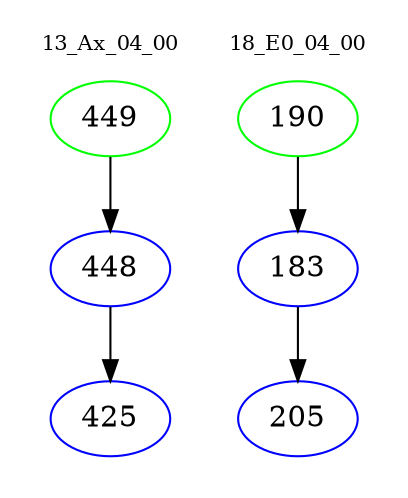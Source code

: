 digraph{
subgraph cluster_0 {
color = white
label = "13_Ax_04_00";
fontsize=10;
T0_449 [label="449", color="green"]
T0_449 -> T0_448 [color="black"]
T0_448 [label="448", color="blue"]
T0_448 -> T0_425 [color="black"]
T0_425 [label="425", color="blue"]
}
subgraph cluster_1 {
color = white
label = "18_E0_04_00";
fontsize=10;
T1_190 [label="190", color="green"]
T1_190 -> T1_183 [color="black"]
T1_183 [label="183", color="blue"]
T1_183 -> T1_205 [color="black"]
T1_205 [label="205", color="blue"]
}
}

